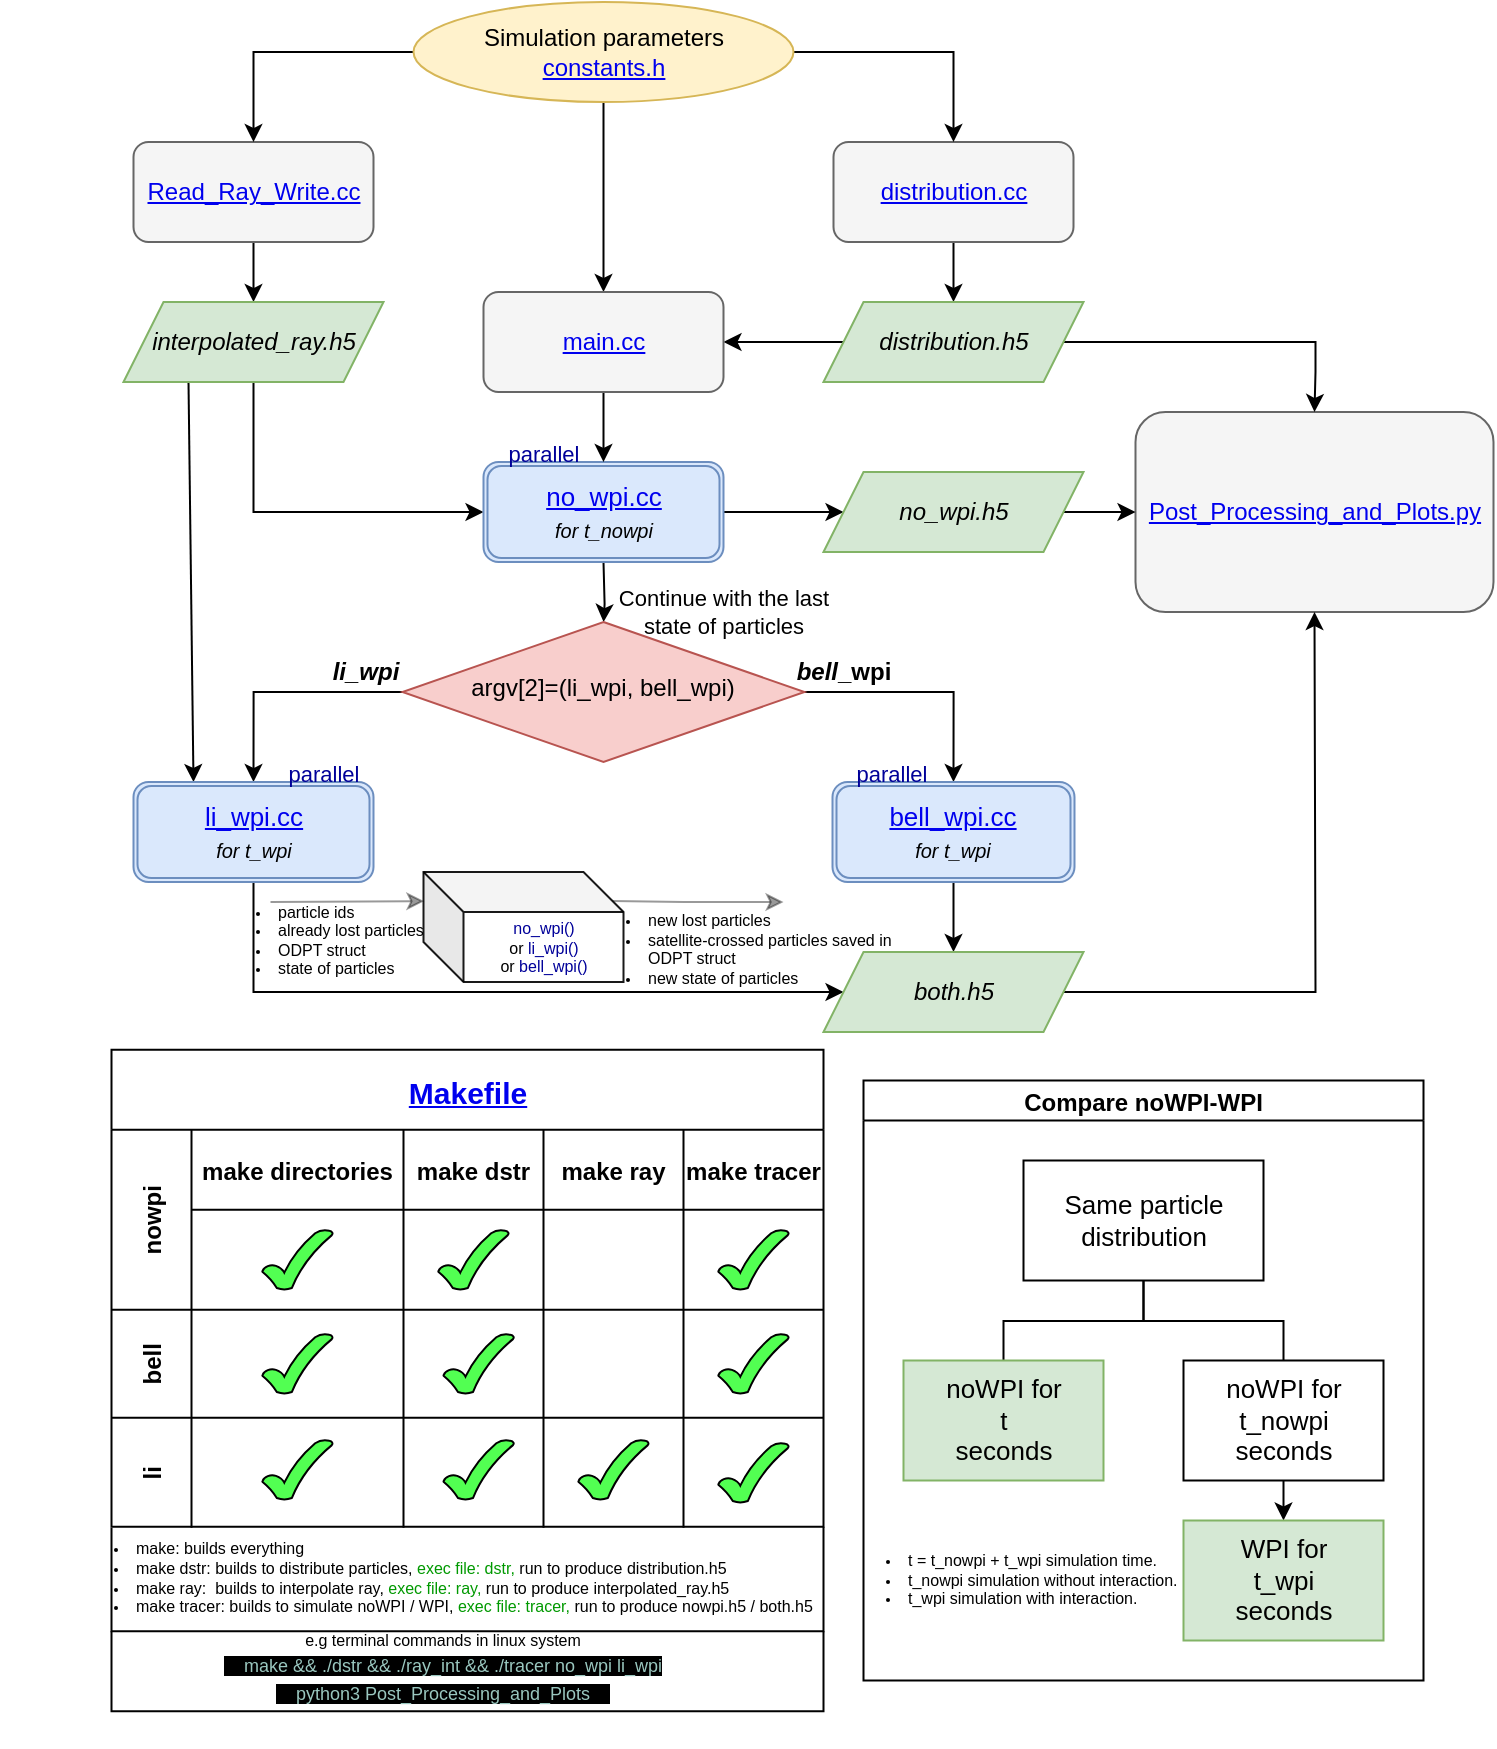 <mxfile version="16.5.6" type="github">
  <diagram id="C5RBs43oDa-KdzZeNtuy" name="Page-1">
    <mxGraphModel dx="1021" dy="501" grid="0" gridSize="9" guides="1" tooltips="1" connect="1" arrows="1" fold="1" page="1" pageScale="1" pageWidth="827" pageHeight="1169" background="none" math="0" shadow="0">
      <root>
        <mxCell id="WIyWlLk6GJQsqaUBKTNV-0" />
        <mxCell id="WIyWlLk6GJQsqaUBKTNV-1" parent="WIyWlLk6GJQsqaUBKTNV-0" />
        <mxCell id="j9RpM40QB2oZLk69nVbn-28" value="&lt;br style=&quot;font-size: 8px;&quot;&gt;&lt;ul style=&quot;font-size: 8px;&quot;&gt;&lt;li style=&quot;font-size: 8px;&quot;&gt;new lost particles&lt;br style=&quot;font-size: 8px;&quot;&gt;&lt;/li&gt;&lt;li style=&quot;font-size: 8px;&quot;&gt;satellite-crossed particles saved in ODPT struct&lt;br style=&quot;font-size: 8px;&quot;&gt;&lt;/li&gt;&lt;li style=&quot;font-size: 8px;&quot;&gt;new state of particles&lt;br style=&quot;font-size: 8px;&quot;&gt;&lt;/li&gt;&lt;/ul&gt;" style="text;strokeColor=none;fillColor=none;html=1;whiteSpace=wrap;verticalAlign=middle;overflow=hidden;fontSize=8;fontColor=#000000;opacity=90;" parent="WIyWlLk6GJQsqaUBKTNV-1" vertex="1">
          <mxGeometry x="316.75" y="437.25" width="170" height="95" as="geometry" />
        </mxCell>
        <mxCell id="j9RpM40QB2oZLk69nVbn-27" value="&lt;ul style=&quot;font-size: 8px&quot;&gt;&lt;li style=&quot;font-size: 8px&quot;&gt;particle ids&lt;br style=&quot;font-size: 8px&quot;&gt;&lt;/li&gt;&lt;li style=&quot;font-size: 8px&quot;&gt;already lost particles&lt;br style=&quot;font-size: 8px&quot;&gt;&lt;/li&gt;&lt;li style=&quot;font-size: 8px&quot;&gt;ODPT struct&lt;br style=&quot;font-size: 8px&quot;&gt;&lt;/li&gt;&lt;li style=&quot;font-size: 8px&quot;&gt;state of particles&lt;br style=&quot;font-size: 8px&quot;&gt;&lt;/li&gt;&lt;/ul&gt;" style="text;strokeColor=none;fillColor=none;html=1;whiteSpace=wrap;verticalAlign=middle;overflow=hidden;fontSize=8;fontColor=#000000;opacity=90;" parent="WIyWlLk6GJQsqaUBKTNV-1" vertex="1">
          <mxGeometry x="131.75" y="456" width="115" height="57.5" as="geometry" />
        </mxCell>
        <mxCell id="_-sZunUBoSVdFQu77xVK-30" style="edgeStyle=none;rounded=0;orthogonalLoop=1;jettySize=auto;html=1;exitX=0;exitY=0.5;exitDx=0;exitDy=0;entryX=0.5;entryY=0;entryDx=0;entryDy=0;fontSize=12;" edge="1" parent="WIyWlLk6GJQsqaUBKTNV-1" source="WIyWlLk6GJQsqaUBKTNV-3" target="YKpsX4Ho8cr_-5MnQuur-53">
          <mxGeometry relative="1" as="geometry">
            <Array as="points">
              <mxPoint x="161.75" y="131" />
            </Array>
          </mxGeometry>
        </mxCell>
        <mxCell id="WIyWlLk6GJQsqaUBKTNV-3" value="&lt;div&gt;&lt;a href=&quot;https://github.com/Vasichar11/Particle-Tracing-Earth/blob/main/Telescope/src/interpolation/Read_Ray_Write.cc&quot;&gt;Read_Ray_Write.cc&lt;/a&gt;&lt;/div&gt;" style="rounded=1;whiteSpace=wrap;html=1;fontSize=12;glass=0;strokeWidth=1;shadow=0;fillColor=#f5f5f5;strokeColor=#666666;fontColor=#333333;" parent="WIyWlLk6GJQsqaUBKTNV-1" vertex="1">
          <mxGeometry x="101.75" y="86" width="120" height="50" as="geometry" />
        </mxCell>
        <mxCell id="_-sZunUBoSVdFQu77xVK-48" style="edgeStyle=none;rounded=0;orthogonalLoop=1;jettySize=auto;html=1;exitX=0.5;exitY=1;exitDx=0;exitDy=0;entryX=0.5;entryY=0;entryDx=0;entryDy=0;fontSize=12;" edge="1" parent="WIyWlLk6GJQsqaUBKTNV-1" source="WIyWlLk6GJQsqaUBKTNV-7" target="YKpsX4Ho8cr_-5MnQuur-55">
          <mxGeometry relative="1" as="geometry" />
        </mxCell>
        <mxCell id="WIyWlLk6GJQsqaUBKTNV-7" value="&lt;div&gt;&lt;a href=&quot;https://github.com/Vasichar11/Particle-Tracing-Earth/blob/main/Telescope/src/distribution/distribution.cc&quot;&gt;distribution.cc&lt;/a&gt;&lt;br&gt;&lt;/div&gt;" style="rounded=1;whiteSpace=wrap;html=1;fontSize=12;glass=0;strokeWidth=1;shadow=0;fillColor=#f5f5f5;fontColor=#333333;strokeColor=#666666;" parent="WIyWlLk6GJQsqaUBKTNV-1" vertex="1">
          <mxGeometry x="451.75" y="86" width="120" height="50" as="geometry" />
        </mxCell>
        <mxCell id="YKpsX4Ho8cr_-5MnQuur-46" style="edgeStyle=orthogonalEdgeStyle;rounded=0;orthogonalLoop=1;jettySize=auto;html=1;exitX=0.5;exitY=1;exitDx=0;exitDy=0;fontSize=12;" parent="WIyWlLk6GJQsqaUBKTNV-1" target="YKpsX4Ho8cr_-5MnQuur-4" edge="1">
          <mxGeometry relative="1" as="geometry">
            <mxPoint x="336.75" y="296" as="sourcePoint" />
          </mxGeometry>
        </mxCell>
        <mxCell id="j9RpM40QB2oZLk69nVbn-7" style="edgeStyle=orthogonalEdgeStyle;rounded=0;orthogonalLoop=1;jettySize=auto;html=1;exitX=1;exitY=0.5;exitDx=0;exitDy=0;entryX=0.5;entryY=0;entryDx=0;entryDy=0;fontSize=13;" parent="WIyWlLk6GJQsqaUBKTNV-1" source="YKpsX4Ho8cr_-5MnQuur-4" target="j9RpM40QB2oZLk69nVbn-3" edge="1">
          <mxGeometry relative="1" as="geometry" />
        </mxCell>
        <mxCell id="j9RpM40QB2oZLk69nVbn-10" style="edgeStyle=orthogonalEdgeStyle;rounded=0;orthogonalLoop=1;jettySize=auto;html=1;exitX=0;exitY=0.5;exitDx=0;exitDy=0;entryX=0.5;entryY=0;entryDx=0;entryDy=0;fontSize=13;" parent="WIyWlLk6GJQsqaUBKTNV-1" source="YKpsX4Ho8cr_-5MnQuur-4" target="j9RpM40QB2oZLk69nVbn-8" edge="1">
          <mxGeometry relative="1" as="geometry" />
        </mxCell>
        <mxCell id="YKpsX4Ho8cr_-5MnQuur-4" value="&lt;div&gt;argv[2]=(li_wpi, bell_wpi)&lt;br&gt;&lt;/div&gt;" style="rhombus;whiteSpace=wrap;html=1;shadow=0;fontFamily=Helvetica;fontSize=12;align=center;strokeWidth=1;spacing=6;spacingTop=-4;fillColor=#f8cecc;strokeColor=#b85450;" parent="WIyWlLk6GJQsqaUBKTNV-1" vertex="1">
          <mxGeometry x="236.25" y="326" width="201" height="70" as="geometry" />
        </mxCell>
        <mxCell id="YKpsX4Ho8cr_-5MnQuur-29" value="&lt;a href=&quot;https://github.com/Vasichar11/Particle-Tracing-Earth/blob/main/Telescope/Post_processing_and_Plots.py&quot;&gt;Post_Processing_and_Plots.py&lt;/a&gt;" style="rounded=1;whiteSpace=wrap;html=1;fontSize=12;glass=0;strokeWidth=1;shadow=0;fillColor=#f5f5f5;fontColor=#333333;strokeColor=#666666;" parent="WIyWlLk6GJQsqaUBKTNV-1" vertex="1">
          <mxGeometry x="602.75" y="221" width="179" height="100" as="geometry" />
        </mxCell>
        <mxCell id="YKpsX4Ho8cr_-5MnQuur-38" value="&lt;b&gt;&lt;i&gt;bell&lt;/i&gt;_wpi&lt;/b&gt;" style="text;html=1;strokeColor=none;fillColor=none;align=center;verticalAlign=middle;whiteSpace=wrap;rounded=0;fontSize=12;" parent="WIyWlLk6GJQsqaUBKTNV-1" vertex="1">
          <mxGeometry x="426.75" y="336" width="60" height="30" as="geometry" />
        </mxCell>
        <mxCell id="YKpsX4Ho8cr_-5MnQuur-39" value="&lt;i&gt;&lt;b&gt;li_wpi&lt;/b&gt;&lt;/i&gt;" style="text;html=1;strokeColor=none;fillColor=none;align=center;verticalAlign=middle;whiteSpace=wrap;rounded=0;fontSize=12;" parent="WIyWlLk6GJQsqaUBKTNV-1" vertex="1">
          <mxGeometry x="188.25" y="336" width="60" height="30" as="geometry" />
        </mxCell>
        <mxCell id="_-sZunUBoSVdFQu77xVK-53" style="edgeStyle=none;rounded=0;orthogonalLoop=1;jettySize=auto;html=1;exitX=1;exitY=0.5;exitDx=0;exitDy=0;entryX=0.5;entryY=0;entryDx=0;entryDy=0;fontSize=8;" edge="1" parent="WIyWlLk6GJQsqaUBKTNV-1" source="YKpsX4Ho8cr_-5MnQuur-50" target="WIyWlLk6GJQsqaUBKTNV-7">
          <mxGeometry relative="1" as="geometry">
            <Array as="points">
              <mxPoint x="511.75" y="41" />
            </Array>
          </mxGeometry>
        </mxCell>
        <mxCell id="_-sZunUBoSVdFQu77xVK-54" style="edgeStyle=none;rounded=0;orthogonalLoop=1;jettySize=auto;html=1;exitX=0;exitY=0.5;exitDx=0;exitDy=0;entryX=0.5;entryY=0;entryDx=0;entryDy=0;fontSize=8;" edge="1" parent="WIyWlLk6GJQsqaUBKTNV-1" source="YKpsX4Ho8cr_-5MnQuur-50" target="WIyWlLk6GJQsqaUBKTNV-3">
          <mxGeometry relative="1" as="geometry">
            <Array as="points">
              <mxPoint x="161.75" y="41" />
            </Array>
          </mxGeometry>
        </mxCell>
        <mxCell id="_-sZunUBoSVdFQu77xVK-58" style="edgeStyle=none;rounded=0;orthogonalLoop=1;jettySize=auto;html=1;exitX=0.5;exitY=1;exitDx=0;exitDy=0;entryX=0.5;entryY=0;entryDx=0;entryDy=0;fontSize=8;" edge="1" parent="WIyWlLk6GJQsqaUBKTNV-1" source="YKpsX4Ho8cr_-5MnQuur-50" target="_-sZunUBoSVdFQu77xVK-55">
          <mxGeometry relative="1" as="geometry" />
        </mxCell>
        <mxCell id="YKpsX4Ho8cr_-5MnQuur-50" value="&lt;div&gt;Simulation parameters&lt;br&gt;&lt;/div&gt;&lt;div&gt;&lt;a href=&quot;https://github.com/Vasichar11/Particle-Tracing-Earth/blob/main/Telescope/src/headers/constants.h&quot;&gt;constants.h&lt;/a&gt;&lt;/div&gt;" style="ellipse;whiteSpace=wrap;html=1;fontSize=12;fillColor=#fff2cc;strokeColor=#d6b656;" parent="WIyWlLk6GJQsqaUBKTNV-1" vertex="1">
          <mxGeometry x="241.75" y="16" width="190" height="50" as="geometry" />
        </mxCell>
        <mxCell id="_-sZunUBoSVdFQu77xVK-36" style="edgeStyle=none;rounded=0;orthogonalLoop=1;jettySize=auto;html=1;exitX=0.5;exitY=1;exitDx=0;exitDy=0;entryX=0;entryY=0.5;entryDx=0;entryDy=0;fontSize=12;" edge="1" parent="WIyWlLk6GJQsqaUBKTNV-1" source="YKpsX4Ho8cr_-5MnQuur-53" target="j9RpM40QB2oZLk69nVbn-15">
          <mxGeometry relative="1" as="geometry">
            <Array as="points">
              <mxPoint x="161.75" y="271" />
            </Array>
          </mxGeometry>
        </mxCell>
        <mxCell id="_-sZunUBoSVdFQu77xVK-43" style="edgeStyle=none;rounded=0;orthogonalLoop=1;jettySize=auto;html=1;exitX=0.25;exitY=1;exitDx=0;exitDy=0;entryX=0.25;entryY=0;entryDx=0;entryDy=0;fontSize=12;" edge="1" parent="WIyWlLk6GJQsqaUBKTNV-1" source="YKpsX4Ho8cr_-5MnQuur-53" target="j9RpM40QB2oZLk69nVbn-8">
          <mxGeometry relative="1" as="geometry" />
        </mxCell>
        <mxCell id="YKpsX4Ho8cr_-5MnQuur-53" value="&lt;div&gt;&lt;font style=&quot;font-size: 12px&quot;&gt;&lt;i&gt;interpolated_ray.h5 &lt;br&gt;&lt;/i&gt;&lt;/font&gt;&lt;/div&gt;" style="shape=parallelogram;perimeter=parallelogramPerimeter;whiteSpace=wrap;html=1;fixedSize=1;fontSize=12;fillColor=#d5e8d4;strokeColor=#82b366;" parent="WIyWlLk6GJQsqaUBKTNV-1" vertex="1">
          <mxGeometry x="96.75" y="166" width="130" height="40" as="geometry" />
        </mxCell>
        <mxCell id="_-sZunUBoSVdFQu77xVK-46" style="edgeStyle=none;rounded=0;orthogonalLoop=1;jettySize=auto;html=1;exitX=1;exitY=0.5;exitDx=0;exitDy=0;entryX=0.5;entryY=0;entryDx=0;entryDy=0;fontSize=12;" edge="1" parent="WIyWlLk6GJQsqaUBKTNV-1" source="YKpsX4Ho8cr_-5MnQuur-55" target="YKpsX4Ho8cr_-5MnQuur-29">
          <mxGeometry relative="1" as="geometry">
            <Array as="points">
              <mxPoint x="692.75" y="186" />
              <mxPoint x="692.75" y="201" />
            </Array>
          </mxGeometry>
        </mxCell>
        <mxCell id="_-sZunUBoSVdFQu77xVK-66" style="edgeStyle=none;rounded=0;orthogonalLoop=1;jettySize=auto;html=1;exitX=0;exitY=0.5;exitDx=0;exitDy=0;entryX=1;entryY=0.5;entryDx=0;entryDy=0;fontSize=8;" edge="1" parent="WIyWlLk6GJQsqaUBKTNV-1" source="YKpsX4Ho8cr_-5MnQuur-55" target="_-sZunUBoSVdFQu77xVK-55">
          <mxGeometry relative="1" as="geometry" />
        </mxCell>
        <mxCell id="YKpsX4Ho8cr_-5MnQuur-55" value="&lt;div&gt;&lt;font style=&quot;font-size: 12px&quot;&gt;&lt;i&gt;&lt;font style=&quot;font-size: 12px&quot;&gt;distribution.h5&lt;br&gt;&lt;/font&gt;&lt;/i&gt;&lt;/font&gt;&lt;/div&gt;" style="shape=parallelogram;perimeter=parallelogramPerimeter;whiteSpace=wrap;html=1;fixedSize=1;fontSize=12;fillColor=#d5e8d4;strokeColor=#82b366;" parent="WIyWlLk6GJQsqaUBKTNV-1" vertex="1">
          <mxGeometry x="446.75" y="166" width="130" height="40" as="geometry" />
        </mxCell>
        <mxCell id="YKpsX4Ho8cr_-5MnQuur-64" value="Continue with the last state of particles" style="text;html=1;strokeColor=none;fillColor=none;align=center;verticalAlign=middle;whiteSpace=wrap;rounded=0;fontSize=11;" parent="WIyWlLk6GJQsqaUBKTNV-1" vertex="1">
          <mxGeometry x="336.75" y="306" width="120" height="30" as="geometry" />
        </mxCell>
        <mxCell id="-YGpuqABr9hIoaa6Peu--0" value="" style="shape=table;childLayout=tableLayout;startSize=40;collapsible=0;recursiveResize=0;expand=0;fontStyle=1;" parent="WIyWlLk6GJQsqaUBKTNV-1" vertex="1">
          <mxGeometry x="90.75" y="539.88" width="356" height="238.5" as="geometry" />
        </mxCell>
        <mxCell id="-YGpuqABr9hIoaa6Peu--1" value="nowpi" style="shape=tableRow;horizontal=0;startSize=40;swimlaneHead=0;swimlaneBody=0;top=0;left=0;bottom=0;right=0;dropTarget=0;fillColor=none;collapsible=0;recursiveResize=0;expand=0;fontStyle=1;" parent="-YGpuqABr9hIoaa6Peu--0" vertex="1">
          <mxGeometry y="40" width="356" height="90" as="geometry" />
        </mxCell>
        <mxCell id="_-sZunUBoSVdFQu77xVK-67" value="make directories" style="swimlane;swimlaneHead=0;swimlaneBody=0;fontStyle=0;connectable=0;fillColor=none;startSize=40;collapsible=0;recursiveResize=0;expand=0;fontStyle=1;" vertex="1" parent="-YGpuqABr9hIoaa6Peu--1">
          <mxGeometry x="40" width="106" height="90" as="geometry">
            <mxRectangle width="106" height="90" as="alternateBounds" />
          </mxGeometry>
        </mxCell>
        <mxCell id="-YGpuqABr9hIoaa6Peu--19" value="" style="verticalLabelPosition=bottom;verticalAlign=top;html=1;shape=mxgraph.basic.tick;fillColor=#52FF52;" parent="_-sZunUBoSVdFQu77xVK-67" vertex="1">
          <mxGeometry x="35.41" y="50" width="35.19" height="30" as="geometry" />
        </mxCell>
        <mxCell id="-YGpuqABr9hIoaa6Peu--2" value="make dstr" style="swimlane;swimlaneHead=0;swimlaneBody=0;fontStyle=0;connectable=0;fillColor=none;startSize=40;collapsible=0;recursiveResize=0;expand=0;fontStyle=1;" parent="-YGpuqABr9hIoaa6Peu--1" vertex="1">
          <mxGeometry x="146" width="70" height="90" as="geometry">
            <mxRectangle width="70" height="90" as="alternateBounds" />
          </mxGeometry>
        </mxCell>
        <mxCell id="_-sZunUBoSVdFQu77xVK-70" value="" style="verticalLabelPosition=bottom;verticalAlign=top;html=1;shape=mxgraph.basic.tick;fillColor=#52FF52;" vertex="1" parent="-YGpuqABr9hIoaa6Peu--2">
          <mxGeometry x="17.4" y="50" width="35.19" height="30" as="geometry" />
        </mxCell>
        <mxCell id="-YGpuqABr9hIoaa6Peu--3" value="make ray" style="swimlane;swimlaneHead=0;swimlaneBody=0;fontStyle=0;connectable=0;fillColor=none;startSize=40;collapsible=0;recursiveResize=0;expand=0;fontStyle=1;" parent="-YGpuqABr9hIoaa6Peu--1" vertex="1">
          <mxGeometry x="216" width="70" height="90" as="geometry">
            <mxRectangle width="70" height="90" as="alternateBounds" />
          </mxGeometry>
        </mxCell>
        <mxCell id="-YGpuqABr9hIoaa6Peu--4" value="make tracer" style="swimlane;swimlaneHead=0;swimlaneBody=0;fontStyle=0;connectable=0;fillColor=none;startSize=40;collapsible=0;recursiveResize=0;expand=0;fontStyle=1;" parent="-YGpuqABr9hIoaa6Peu--1" vertex="1">
          <mxGeometry x="286" width="70" height="90" as="geometry">
            <mxRectangle width="70" height="90" as="alternateBounds" />
          </mxGeometry>
        </mxCell>
        <mxCell id="-YGpuqABr9hIoaa6Peu--24" value="" style="verticalLabelPosition=bottom;verticalAlign=top;html=1;shape=mxgraph.basic.tick;fillColor=#52FF52;" parent="-YGpuqABr9hIoaa6Peu--4" vertex="1">
          <mxGeometry x="17.41" y="50" width="35.19" height="30" as="geometry" />
        </mxCell>
        <mxCell id="-YGpuqABr9hIoaa6Peu--5" value="bell" style="shape=tableRow;horizontal=0;startSize=40;swimlaneHead=0;swimlaneBody=0;top=0;left=0;bottom=0;right=0;dropTarget=0;fillColor=none;collapsible=0;recursiveResize=0;expand=0;fontStyle=1;" parent="-YGpuqABr9hIoaa6Peu--0" vertex="1">
          <mxGeometry y="130" width="356" height="54" as="geometry" />
        </mxCell>
        <mxCell id="_-sZunUBoSVdFQu77xVK-68" style="swimlane;swimlaneHead=0;swimlaneBody=0;fontStyle=0;connectable=0;fillColor=none;startSize=0;collapsible=0;recursiveResize=0;expand=0;fontStyle=1;" vertex="1" parent="-YGpuqABr9hIoaa6Peu--5">
          <mxGeometry x="40" width="106" height="54" as="geometry">
            <mxRectangle width="106" height="54" as="alternateBounds" />
          </mxGeometry>
        </mxCell>
        <mxCell id="_-sZunUBoSVdFQu77xVK-71" value="" style="verticalLabelPosition=bottom;verticalAlign=top;html=1;shape=mxgraph.basic.tick;fillColor=#52FF52;" vertex="1" parent="_-sZunUBoSVdFQu77xVK-68">
          <mxGeometry x="35.41" y="12" width="35.19" height="30" as="geometry" />
        </mxCell>
        <mxCell id="-YGpuqABr9hIoaa6Peu--6" value="" style="swimlane;swimlaneHead=0;swimlaneBody=0;fontStyle=0;connectable=0;fillColor=none;startSize=0;collapsible=0;recursiveResize=0;expand=0;fontStyle=1;" parent="-YGpuqABr9hIoaa6Peu--5" vertex="1">
          <mxGeometry x="146" width="70" height="54" as="geometry">
            <mxRectangle width="70" height="54" as="alternateBounds" />
          </mxGeometry>
        </mxCell>
        <mxCell id="-YGpuqABr9hIoaa6Peu--21" value="" style="verticalLabelPosition=bottom;verticalAlign=top;html=1;shape=mxgraph.basic.tick;fillColor=#52FF52;" parent="-YGpuqABr9hIoaa6Peu--6" vertex="1">
          <mxGeometry x="20.0" y="12" width="35.19" height="30" as="geometry" />
        </mxCell>
        <mxCell id="-YGpuqABr9hIoaa6Peu--7" value="" style="swimlane;swimlaneHead=0;swimlaneBody=0;fontStyle=0;connectable=0;fillColor=none;startSize=0;collapsible=0;recursiveResize=0;expand=0;fontStyle=1;" parent="-YGpuqABr9hIoaa6Peu--5" vertex="1">
          <mxGeometry x="216" width="70" height="54" as="geometry">
            <mxRectangle width="70" height="54" as="alternateBounds" />
          </mxGeometry>
        </mxCell>
        <mxCell id="-YGpuqABr9hIoaa6Peu--8" value="" style="swimlane;swimlaneHead=0;swimlaneBody=0;fontStyle=0;connectable=0;fillColor=none;startSize=0;collapsible=0;recursiveResize=0;expand=0;fontStyle=1;" parent="-YGpuqABr9hIoaa6Peu--5" vertex="1">
          <mxGeometry x="286" width="70" height="54" as="geometry">
            <mxRectangle width="70" height="54" as="alternateBounds" />
          </mxGeometry>
        </mxCell>
        <mxCell id="-YGpuqABr9hIoaa6Peu--23" value="" style="verticalLabelPosition=bottom;verticalAlign=top;html=1;shape=mxgraph.basic.tick;fillColor=#52FF52;" parent="-YGpuqABr9hIoaa6Peu--8" vertex="1">
          <mxGeometry x="17.41" y="12" width="35.19" height="30" as="geometry" />
        </mxCell>
        <mxCell id="-YGpuqABr9hIoaa6Peu--9" value="li" style="shape=tableRow;horizontal=0;startSize=40;swimlaneHead=0;swimlaneBody=0;top=0;left=0;bottom=0;right=0;dropTarget=0;fillColor=none;collapsible=0;recursiveResize=0;expand=0;fontStyle=1;" parent="-YGpuqABr9hIoaa6Peu--0" vertex="1">
          <mxGeometry y="184" width="356" height="55" as="geometry" />
        </mxCell>
        <mxCell id="_-sZunUBoSVdFQu77xVK-69" style="swimlane;swimlaneHead=0;swimlaneBody=0;fontStyle=0;connectable=0;fillColor=none;startSize=0;collapsible=0;recursiveResize=0;expand=0;fontStyle=1;" vertex="1" parent="-YGpuqABr9hIoaa6Peu--9">
          <mxGeometry x="40" width="106" height="55" as="geometry">
            <mxRectangle width="106" height="55" as="alternateBounds" />
          </mxGeometry>
        </mxCell>
        <mxCell id="_-sZunUBoSVdFQu77xVK-72" value="" style="verticalLabelPosition=bottom;verticalAlign=top;html=1;shape=mxgraph.basic.tick;fillColor=#52FF52;" vertex="1" parent="_-sZunUBoSVdFQu77xVK-69">
          <mxGeometry x="35.41" y="11" width="35.19" height="30" as="geometry" />
        </mxCell>
        <mxCell id="-YGpuqABr9hIoaa6Peu--10" value="" style="swimlane;swimlaneHead=0;swimlaneBody=0;fontStyle=0;connectable=0;fillColor=none;startSize=0;collapsible=0;recursiveResize=0;expand=0;fontStyle=1;" parent="-YGpuqABr9hIoaa6Peu--9" vertex="1">
          <mxGeometry x="146" width="70" height="55" as="geometry">
            <mxRectangle width="70" height="55" as="alternateBounds" />
          </mxGeometry>
        </mxCell>
        <mxCell id="-YGpuqABr9hIoaa6Peu--20" value="" style="verticalLabelPosition=bottom;verticalAlign=top;html=1;shape=mxgraph.basic.tick;fillColor=#52FF52;" parent="-YGpuqABr9hIoaa6Peu--10" vertex="1">
          <mxGeometry x="20.0" y="11" width="35.19" height="30" as="geometry" />
        </mxCell>
        <mxCell id="-YGpuqABr9hIoaa6Peu--11" value="" style="swimlane;swimlaneHead=0;swimlaneBody=0;fontStyle=0;connectable=0;fillColor=none;startSize=0;collapsible=0;recursiveResize=0;expand=0;fontStyle=1;" parent="-YGpuqABr9hIoaa6Peu--9" vertex="1">
          <mxGeometry x="216" width="70" height="55" as="geometry">
            <mxRectangle width="70" height="55" as="alternateBounds" />
          </mxGeometry>
        </mxCell>
        <mxCell id="-YGpuqABr9hIoaa6Peu--25" value="" style="verticalLabelPosition=bottom;verticalAlign=top;html=1;shape=mxgraph.basic.tick;fillColor=#52FF52;" parent="-YGpuqABr9hIoaa6Peu--11" vertex="1">
          <mxGeometry x="17.41" y="11" width="35.19" height="30" as="geometry" />
        </mxCell>
        <mxCell id="-YGpuqABr9hIoaa6Peu--12" value="" style="swimlane;swimlaneHead=0;swimlaneBody=0;fontStyle=0;connectable=0;fillColor=none;startSize=0;collapsible=0;recursiveResize=0;expand=0;fontStyle=1;" parent="-YGpuqABr9hIoaa6Peu--9" vertex="1">
          <mxGeometry x="286" width="70" height="55" as="geometry">
            <mxRectangle width="70" height="55" as="alternateBounds" />
          </mxGeometry>
        </mxCell>
        <mxCell id="-YGpuqABr9hIoaa6Peu--22" value="" style="verticalLabelPosition=bottom;verticalAlign=top;html=1;shape=mxgraph.basic.tick;fillColor=#52FF52;" parent="-YGpuqABr9hIoaa6Peu--12" vertex="1">
          <mxGeometry x="17.41" y="12.5" width="35.19" height="30" as="geometry" />
        </mxCell>
        <mxCell id="_-sZunUBoSVdFQu77xVK-101" value="" style="endArrow=none;html=1;rounded=0;fontSize=9;fontColor=#009900;entryX=1;entryY=1;entryDx=0;entryDy=0;exitX=0;exitY=1;exitDx=0;exitDy=0;" edge="1" parent="-YGpuqABr9hIoaa6Peu--0" source="-YGpuqABr9hIoaa6Peu--9" target="-YGpuqABr9hIoaa6Peu--0">
          <mxGeometry width="50" height="50" relative="1" as="geometry">
            <mxPoint x="206" y="170.75" as="sourcePoint" />
            <mxPoint x="256" y="120.75" as="targetPoint" />
            <Array as="points">
              <mxPoint y="290.75" />
              <mxPoint x="176" y="290.75" />
              <mxPoint x="356" y="290.75" />
            </Array>
          </mxGeometry>
        </mxCell>
        <mxCell id="-YGpuqABr9hIoaa6Peu--101" value="Compare noWPI-WPI" style="swimlane;startSize=20;horizontal=1;containerType=tree;newEdgeStyle={&quot;edgeStyle&quot;:&quot;elbowEdgeStyle&quot;,&quot;startArrow&quot;:&quot;none&quot;,&quot;endArrow&quot;:&quot;none&quot;};fillColor=#FFFFFF;" parent="WIyWlLk6GJQsqaUBKTNV-1" vertex="1">
          <mxGeometry x="466.75" y="555.25" width="280" height="300" as="geometry" />
        </mxCell>
        <mxCell id="-YGpuqABr9hIoaa6Peu--102" value="" style="edgeStyle=elbowEdgeStyle;elbow=vertical;startArrow=none;endArrow=none;rounded=0;" parent="-YGpuqABr9hIoaa6Peu--101" source="-YGpuqABr9hIoaa6Peu--104" target="-YGpuqABr9hIoaa6Peu--105" edge="1">
          <mxGeometry relative="1" as="geometry" />
        </mxCell>
        <mxCell id="-YGpuqABr9hIoaa6Peu--103" value="" style="edgeStyle=elbowEdgeStyle;elbow=vertical;startArrow=none;endArrow=none;rounded=0;" parent="-YGpuqABr9hIoaa6Peu--101" source="-YGpuqABr9hIoaa6Peu--104" target="-YGpuqABr9hIoaa6Peu--106" edge="1">
          <mxGeometry relative="1" as="geometry" />
        </mxCell>
        <UserObject label="&lt;font style=&quot;font-size: 13px&quot;&gt;Same particle distribution&lt;/font&gt;" treeRoot="1" id="-YGpuqABr9hIoaa6Peu--104">
          <mxCell style="whiteSpace=wrap;html=1;align=center;treeFolding=1;treeMoving=1;newEdgeStyle={&quot;edgeStyle&quot;:&quot;elbowEdgeStyle&quot;,&quot;startArrow&quot;:&quot;none&quot;,&quot;endArrow&quot;:&quot;none&quot;};fillColor=#FFFFFF;" parent="-YGpuqABr9hIoaa6Peu--101" vertex="1">
            <mxGeometry x="80" y="40" width="120" height="60" as="geometry" />
          </mxCell>
        </UserObject>
        <mxCell id="-YGpuqABr9hIoaa6Peu--105" value="&lt;div style=&quot;font-size: 13px&quot;&gt;&lt;font style=&quot;font-size: 13px&quot;&gt;noWPI for &lt;br&gt;&lt;/font&gt;&lt;/div&gt;&lt;div style=&quot;font-size: 13px&quot;&gt;&lt;font style=&quot;font-size: 13px&quot;&gt;t&lt;br&gt;&lt;/font&gt;&lt;/div&gt;&lt;div style=&quot;font-size: 13px&quot;&gt;&lt;font style=&quot;font-size: 13px&quot;&gt;seconds&lt;br&gt;&lt;/font&gt;&lt;/div&gt;" style="whiteSpace=wrap;html=1;align=center;verticalAlign=middle;treeFolding=1;treeMoving=1;newEdgeStyle={&quot;edgeStyle&quot;:&quot;elbowEdgeStyle&quot;,&quot;startArrow&quot;:&quot;none&quot;,&quot;endArrow&quot;:&quot;none&quot;};fillColor=#d5e8d4;strokeColor=#82b366;" parent="-YGpuqABr9hIoaa6Peu--101" vertex="1">
          <mxGeometry x="20" y="140" width="100" height="60" as="geometry" />
        </mxCell>
        <mxCell id="-YGpuqABr9hIoaa6Peu--108" style="edgeStyle=orthogonalEdgeStyle;rounded=0;orthogonalLoop=1;jettySize=auto;html=1;exitX=0.5;exitY=1;exitDx=0;exitDy=0;entryX=0.5;entryY=0;entryDx=0;entryDy=0;fontSize=13;" parent="-YGpuqABr9hIoaa6Peu--101" source="-YGpuqABr9hIoaa6Peu--106" target="-YGpuqABr9hIoaa6Peu--107" edge="1">
          <mxGeometry relative="1" as="geometry" />
        </mxCell>
        <mxCell id="-YGpuqABr9hIoaa6Peu--106" value="&lt;div style=&quot;font-size: 13px&quot;&gt;&lt;font style=&quot;font-size: 13px&quot;&gt;noWPI for &lt;br&gt;&lt;/font&gt;&lt;/div&gt;&lt;div style=&quot;font-size: 13px&quot;&gt;&lt;font style=&quot;font-size: 13px&quot;&gt;t_nowpi &lt;br&gt;&lt;/font&gt;&lt;/div&gt;&lt;div style=&quot;font-size: 13px&quot;&gt;&lt;font style=&quot;font-size: 13px&quot;&gt;seconds&lt;/font&gt;&lt;/div&gt;" style="whiteSpace=wrap;html=1;align=center;verticalAlign=middle;treeFolding=1;treeMoving=1;newEdgeStyle={&quot;edgeStyle&quot;:&quot;elbowEdgeStyle&quot;,&quot;startArrow&quot;:&quot;none&quot;,&quot;endArrow&quot;:&quot;none&quot;};fillColor=#FFFFFF;" parent="-YGpuqABr9hIoaa6Peu--101" vertex="1">
          <mxGeometry x="160" y="140" width="100" height="60" as="geometry" />
        </mxCell>
        <mxCell id="-YGpuqABr9hIoaa6Peu--107" value="&lt;div style=&quot;font-size: 13px&quot;&gt;&lt;font style=&quot;font-size: 13px&quot;&gt;WPI for&lt;/font&gt;&lt;/div&gt;&lt;div style=&quot;font-size: 13px&quot;&gt;&lt;font style=&quot;font-size: 13px&quot;&gt;t_wpi &lt;br&gt;&lt;/font&gt;&lt;/div&gt;&lt;div style=&quot;font-size: 13px&quot;&gt;&lt;font style=&quot;font-size: 13px&quot;&gt;seconds&lt;br&gt;&lt;/font&gt;&lt;/div&gt;" style="whiteSpace=wrap;html=1;align=center;verticalAlign=middle;treeFolding=1;treeMoving=1;newEdgeStyle={&quot;edgeStyle&quot;:&quot;elbowEdgeStyle&quot;,&quot;startArrow&quot;:&quot;none&quot;,&quot;endArrow&quot;:&quot;none&quot;};fillColor=#d5e8d4;strokeColor=#82b366;" parent="-YGpuqABr9hIoaa6Peu--101" vertex="1">
          <mxGeometry x="160" y="220" width="100" height="60" as="geometry" />
        </mxCell>
        <mxCell id="-YGpuqABr9hIoaa6Peu--109" value="&lt;ul style=&quot;font-size: 8px&quot;&gt;&lt;li&gt;&lt;font style=&quot;font-size: 8px&quot;&gt;t = t_nowpi + t_wpi simulation time.&lt;br&gt;&lt;/font&gt;&lt;/li&gt;&lt;li&gt;&lt;font style=&quot;font-size: 8px&quot;&gt;t_nowpi simulation without interaction.&lt;br&gt;&lt;/font&gt;&lt;/li&gt;&lt;li&gt;&lt;font style=&quot;font-size: 8px&quot;&gt;t_wpi simulation with interaction.&lt;br&gt;&lt;/font&gt;&lt;/li&gt;&lt;/ul&gt;" style="text;strokeColor=none;fillColor=none;html=1;whiteSpace=wrap;verticalAlign=middle;overflow=hidden;fontSize=13;" parent="-YGpuqABr9hIoaa6Peu--101" vertex="1">
          <mxGeometry x="-20" y="205" width="190" height="90" as="geometry" />
        </mxCell>
        <mxCell id="_-sZunUBoSVdFQu77xVK-41" style="edgeStyle=none;rounded=0;orthogonalLoop=1;jettySize=auto;html=1;exitX=0.5;exitY=1;exitDx=0;exitDy=0;fontSize=12;" edge="1" parent="WIyWlLk6GJQsqaUBKTNV-1" source="j9RpM40QB2oZLk69nVbn-3" target="_-sZunUBoSVdFQu77xVK-1">
          <mxGeometry relative="1" as="geometry" />
        </mxCell>
        <mxCell id="j9RpM40QB2oZLk69nVbn-3" value="&lt;div&gt;&lt;a href=&quot;https://github.com/Vasichar11/Particle-Tracing-Earth/blob/main/Telescope/src/tracer/bell_wpi.cc&quot;&gt;bell_wpi.cc&lt;/a&gt;&lt;/div&gt;&lt;div&gt;&lt;font style=&quot;font-size: 10px&quot;&gt;&lt;i&gt;for t_wpi&lt;/i&gt;&lt;/font&gt;&lt;/div&gt;" style="shape=ext;double=1;rounded=1;whiteSpace=wrap;html=1;fontSize=13;fillColor=#dae8fc;strokeColor=#6c8ebf;" parent="WIyWlLk6GJQsqaUBKTNV-1" vertex="1">
          <mxGeometry x="451.25" y="406" width="121" height="50" as="geometry" />
        </mxCell>
        <mxCell id="_-sZunUBoSVdFQu77xVK-40" style="edgeStyle=none;rounded=0;orthogonalLoop=1;jettySize=auto;html=1;exitX=0.5;exitY=1;exitDx=0;exitDy=0;entryX=0;entryY=0.5;entryDx=0;entryDy=0;fontSize=12;" edge="1" parent="WIyWlLk6GJQsqaUBKTNV-1" source="j9RpM40QB2oZLk69nVbn-8" target="_-sZunUBoSVdFQu77xVK-1">
          <mxGeometry relative="1" as="geometry">
            <Array as="points">
              <mxPoint x="161.75" y="511" />
            </Array>
          </mxGeometry>
        </mxCell>
        <mxCell id="j9RpM40QB2oZLk69nVbn-8" value="&lt;div&gt;&lt;a href=&quot;https://github.com/Vasichar11/Particle-Tracing-Earth/blob/main/Telescope/src/tracer/li_wpi.cc&quot;&gt;li_wpi.cc&lt;/a&gt;&lt;/div&gt;&lt;div&gt;&lt;font style=&quot;font-size: 10px&quot;&gt;&lt;i&gt;for t_wpi&lt;/i&gt;&lt;/font&gt;&lt;/div&gt;" style="shape=ext;double=1;rounded=1;whiteSpace=wrap;html=1;fontSize=13;fillColor=#dae8fc;strokeColor=#6c8ebf;" parent="WIyWlLk6GJQsqaUBKTNV-1" vertex="1">
          <mxGeometry x="101.75" y="406" width="120" height="50" as="geometry" />
        </mxCell>
        <mxCell id="j9RpM40QB2oZLk69nVbn-13" value="&lt;font style=&quot;font-size: 11px&quot; color=&quot;#000099&quot;&gt;parallel&lt;/font&gt;" style="text;html=1;strokeColor=none;fillColor=none;align=center;verticalAlign=middle;whiteSpace=wrap;rounded=0;fontSize=13;opacity=40;" parent="WIyWlLk6GJQsqaUBKTNV-1" vertex="1">
          <mxGeometry x="166.75" y="386" width="60" height="30" as="geometry" />
        </mxCell>
        <mxCell id="_-sZunUBoSVdFQu77xVK-2" style="edgeStyle=orthogonalEdgeStyle;rounded=0;orthogonalLoop=1;jettySize=auto;html=1;exitX=1;exitY=0.5;exitDx=0;exitDy=0;entryX=0;entryY=0.5;entryDx=0;entryDy=0;" edge="1" parent="WIyWlLk6GJQsqaUBKTNV-1" source="j9RpM40QB2oZLk69nVbn-15" target="_-sZunUBoSVdFQu77xVK-0">
          <mxGeometry relative="1" as="geometry" />
        </mxCell>
        <mxCell id="j9RpM40QB2oZLk69nVbn-15" value="&lt;div&gt;&lt;a href=&quot;https://github.com/Vasichar11/Particle-Tracing-Earth/blob/main/Telescope/src/tracer/no_wpi.cc&quot;&gt;no_wpi.cc&lt;/a&gt;&lt;/div&gt;&lt;div&gt;&lt;font style=&quot;font-size: 10px&quot;&gt;&lt;i&gt;for t_nowpi&lt;/i&gt;&lt;/font&gt;&lt;/div&gt;" style="shape=ext;double=1;rounded=1;whiteSpace=wrap;html=1;fontSize=13;fillColor=#dae8fc;strokeColor=#6c8ebf;" parent="WIyWlLk6GJQsqaUBKTNV-1" vertex="1">
          <mxGeometry x="276.75" y="246" width="120" height="50" as="geometry" />
        </mxCell>
        <mxCell id="j9RpM40QB2oZLk69nVbn-16" value="&lt;font style=&quot;font-size: 11px&quot; color=&quot;#000099&quot;&gt;parallel&lt;/font&gt;" style="text;html=1;strokeColor=none;fillColor=none;align=center;verticalAlign=middle;whiteSpace=wrap;rounded=0;fontSize=13;opacity=40;" parent="WIyWlLk6GJQsqaUBKTNV-1" vertex="1">
          <mxGeometry x="276.75" y="226" width="60" height="30" as="geometry" />
        </mxCell>
        <mxCell id="j9RpM40QB2oZLk69nVbn-23" value="&lt;div style=&quot;font-size: 8px;&quot;&gt;no_wpi()&lt;/div&gt;&lt;div style=&quot;font-size: 8px;&quot;&gt;&lt;font style=&quot;font-size: 8px;&quot; color=&quot;#000000&quot;&gt;or&lt;/font&gt; li_wpi()&lt;/div&gt;&lt;div style=&quot;font-size: 8px;&quot;&gt;&lt;font style=&quot;font-size: 8px;&quot; color=&quot;#000000&quot;&gt;or&lt;/font&gt; bell_wpi()&lt;/div&gt;" style="shape=cube;whiteSpace=wrap;html=1;boundedLbl=1;backgroundOutline=1;darkOpacity=0.05;darkOpacity2=0.1;fontSize=8;fontColor=#000099;opacity=90;" parent="WIyWlLk6GJQsqaUBKTNV-1" vertex="1">
          <mxGeometry x="246.75" y="451" width="100" height="55" as="geometry" />
        </mxCell>
        <mxCell id="j9RpM40QB2oZLk69nVbn-24" value="" style="endArrow=classic;html=1;rounded=0;fontSize=2;fontColor=#000000;opacity=40;entryX=0.004;entryY=0.265;entryDx=0;entryDy=0;entryPerimeter=0;" parent="WIyWlLk6GJQsqaUBKTNV-1" target="j9RpM40QB2oZLk69nVbn-23" edge="1">
          <mxGeometry width="50" height="50" relative="1" as="geometry">
            <mxPoint x="170.25" y="466" as="sourcePoint" />
            <mxPoint x="236.25" y="466" as="targetPoint" />
            <Array as="points" />
          </mxGeometry>
        </mxCell>
        <mxCell id="j9RpM40QB2oZLk69nVbn-25" value="" style="endArrow=classic;html=1;rounded=0;fontSize=8;fontColor=#000000;opacity=40;textOpacity=30;entryX=0.647;entryY=0.303;entryDx=0;entryDy=0;entryPerimeter=0;exitX=0.945;exitY=0.264;exitDx=0;exitDy=0;exitPerimeter=0;" parent="WIyWlLk6GJQsqaUBKTNV-1" edge="1" target="j9RpM40QB2oZLk69nVbn-28" source="j9RpM40QB2oZLk69nVbn-23">
          <mxGeometry width="50" height="50" relative="1" as="geometry">
            <mxPoint x="346.75" y="466" as="sourcePoint" />
            <mxPoint x="426.75" y="461" as="targetPoint" />
            <Array as="points">
              <mxPoint x="376.75" y="466" />
              <mxPoint x="396.75" y="466" />
            </Array>
          </mxGeometry>
        </mxCell>
        <mxCell id="_-sZunUBoSVdFQu77xVK-19" style="edgeStyle=orthogonalEdgeStyle;rounded=0;orthogonalLoop=1;jettySize=auto;html=1;exitX=1;exitY=0.5;exitDx=0;exitDy=0;entryX=0;entryY=0.5;entryDx=0;entryDy=0;fontSize=12;" edge="1" parent="WIyWlLk6GJQsqaUBKTNV-1" source="_-sZunUBoSVdFQu77xVK-0" target="YKpsX4Ho8cr_-5MnQuur-29">
          <mxGeometry relative="1" as="geometry" />
        </mxCell>
        <mxCell id="_-sZunUBoSVdFQu77xVK-0" value="&lt;i&gt;no_wpi.h5&lt;/i&gt;" style="shape=parallelogram;perimeter=parallelogramPerimeter;whiteSpace=wrap;html=1;fixedSize=1;fontSize=12;fillColor=#d5e8d4;strokeColor=#82b366;" vertex="1" parent="WIyWlLk6GJQsqaUBKTNV-1">
          <mxGeometry x="446.75" y="251" width="130" height="40" as="geometry" />
        </mxCell>
        <mxCell id="_-sZunUBoSVdFQu77xVK-47" style="edgeStyle=none;rounded=0;orthogonalLoop=1;jettySize=auto;html=1;exitX=1;exitY=0.5;exitDx=0;exitDy=0;entryX=0.5;entryY=1;entryDx=0;entryDy=0;fontSize=12;" edge="1" parent="WIyWlLk6GJQsqaUBKTNV-1" source="_-sZunUBoSVdFQu77xVK-1" target="YKpsX4Ho8cr_-5MnQuur-29">
          <mxGeometry relative="1" as="geometry">
            <Array as="points">
              <mxPoint x="692.75" y="511" />
            </Array>
          </mxGeometry>
        </mxCell>
        <mxCell id="_-sZunUBoSVdFQu77xVK-1" value="&lt;i&gt;both.h5&lt;/i&gt;" style="shape=parallelogram;perimeter=parallelogramPerimeter;whiteSpace=wrap;html=1;fixedSize=1;fontSize=12;fillColor=#d5e8d4;strokeColor=#82b366;" vertex="1" parent="WIyWlLk6GJQsqaUBKTNV-1">
          <mxGeometry x="446.75" y="491" width="130" height="40" as="geometry" />
        </mxCell>
        <mxCell id="_-sZunUBoSVdFQu77xVK-56" style="edgeStyle=none;rounded=0;orthogonalLoop=1;jettySize=auto;html=1;exitX=0.5;exitY=1;exitDx=0;exitDy=0;entryX=0.5;entryY=0;entryDx=0;entryDy=0;fontSize=8;" edge="1" parent="WIyWlLk6GJQsqaUBKTNV-1" source="_-sZunUBoSVdFQu77xVK-55" target="j9RpM40QB2oZLk69nVbn-15">
          <mxGeometry relative="1" as="geometry" />
        </mxCell>
        <mxCell id="_-sZunUBoSVdFQu77xVK-55" value="&lt;a href=&quot;https://github.com/Vasichar11/Particle-Tracing-Earth/blob/main/Telescope/src/tracer/main.cc&quot;&gt;main.cc&lt;/a&gt;" style="rounded=1;whiteSpace=wrap;html=1;fontSize=12;glass=0;strokeWidth=1;shadow=0;fillColor=#f5f5f5;strokeColor=#666666;fontColor=#333333;" vertex="1" parent="WIyWlLk6GJQsqaUBKTNV-1">
          <mxGeometry x="276.75" y="161" width="120" height="50" as="geometry" />
        </mxCell>
        <mxCell id="_-sZunUBoSVdFQu77xVK-73" value="&lt;ul&gt;&lt;li&gt;make: builds everything&lt;/li&gt;&lt;li&gt;make dstr: builds to distribute particles, &lt;font color=&quot;#009900&quot;&gt;exec file: dstr, &lt;font color=&quot;#000000&quot;&gt;run to produce distribution.h5&lt;/font&gt;&lt;br&gt;&lt;/font&gt;&lt;/li&gt;&lt;li&gt;make ray:&amp;nbsp; builds to interpolate ray, &lt;font color=&quot;#009900&quot;&gt;exec file: ray, &lt;/font&gt;run to produce interpolated_ray.h5&lt;br&gt;&lt;/li&gt;&lt;li&gt;make tracer: builds to simulate noWPI / WPI, &lt;font color=&quot;#009900&quot;&gt;exec file: tracer,&lt;font color=&quot;#000000&quot;&gt; run to produce nowpi.h5 / both.h5&lt;/font&gt;&lt;br&gt;&lt;/font&gt;&lt;/li&gt;&lt;/ul&gt;" style="text;html=1;strokeColor=none;fillColor=none;align=left;verticalAlign=middle;whiteSpace=wrap;rounded=0;fontSize=8;" vertex="1" parent="WIyWlLk6GJQsqaUBKTNV-1">
          <mxGeometry x="61.25" y="778.38" width="390" height="51.5" as="geometry" />
        </mxCell>
        <mxCell id="_-sZunUBoSVdFQu77xVK-104" value="&lt;p style=&quot;line-height: 0.6&quot;&gt;&lt;/p&gt;&lt;div style=&quot;font-size: 8px&quot;&gt;&lt;font style=&quot;font-size: 8px&quot;&gt;e.g terminal commands in linux system&lt;/font&gt;&lt;/div&gt;&lt;div style=&quot;font-size: 8px&quot;&gt;&lt;font style=&quot;font-size: 8px&quot;&gt;&lt;font color=&quot;#9AC7BF&quot;&gt;&lt;span style=&quot;background-color: rgb(0 , 0 , 0) ; line-height: 1.6 ; font-size: 9px&quot;&gt;&amp;nbsp;&amp;nbsp;&amp;nbsp; &lt;font style=&quot;font-size: 9px&quot;&gt;make &amp;amp;&amp;amp; ./dstr &amp;amp;&amp;amp; ./ray_int &amp;amp;&amp;amp; ./tracer no_wpi li_wpi&lt;/font&gt; &lt;br&gt;&lt;/span&gt;&lt;/font&gt;&lt;/font&gt;&lt;/div&gt;&lt;div style=&quot;font-size: 8px&quot;&gt;&lt;font style=&quot;font-size: 8px&quot;&gt;&lt;font color=&quot;#9AC7BF&quot;&gt;&lt;span style=&quot;background-color: rgb(0 , 0 , 0) ; line-height: 1.6 ; font-size: 9px&quot;&gt;&amp;nbsp;&amp;nbsp;&amp;nbsp; python3 Post_Processing_and_Plots &amp;nbsp; &amp;nbsp; &lt;br&gt;&lt;/span&gt;&lt;/font&gt;&lt;/font&gt;&lt;/div&gt;&lt;font style=&quot;font-size: 8px&quot;&gt;&lt;br&gt;&lt;/font&gt;&lt;p&gt;&lt;/p&gt;" style="text;html=1;strokeColor=none;fillColor=none;align=center;verticalAlign=middle;whiteSpace=wrap;rounded=0;fontSize=9;fontColor=#000000;" vertex="1" parent="WIyWlLk6GJQsqaUBKTNV-1">
          <mxGeometry x="35" y="839.88" width="442.5" height="30" as="geometry" />
        </mxCell>
        <mxCell id="_-sZunUBoSVdFQu77xVK-110" value="" style="endArrow=none;html=1;rounded=0;fontSize=8;fontColor=#00CC00;" edge="1" parent="WIyWlLk6GJQsqaUBKTNV-1">
          <mxGeometry width="50" height="50" relative="1" as="geometry">
            <mxPoint x="90.75" y="830.63" as="sourcePoint" />
            <mxPoint x="446.75" y="830.63" as="targetPoint" />
            <Array as="points">
              <mxPoint x="90.75" y="870.63" />
              <mxPoint x="446.75" y="870.63" />
            </Array>
          </mxGeometry>
        </mxCell>
        <mxCell id="_-sZunUBoSVdFQu77xVK-121" value="&lt;font style=&quot;font-size: 11px&quot; color=&quot;#000099&quot;&gt;parallel&lt;/font&gt;" style="text;html=1;strokeColor=none;fillColor=none;align=center;verticalAlign=middle;whiteSpace=wrap;rounded=0;fontSize=13;opacity=40;" vertex="1" parent="WIyWlLk6GJQsqaUBKTNV-1">
          <mxGeometry x="450.75" y="386" width="60" height="30" as="geometry" />
        </mxCell>
        <mxCell id="_-sZunUBoSVdFQu77xVK-122" value="&lt;a href=&quot;https://github.com/Vasichar11/Particle-Tracing-Earth/blob/main/Telescope/Makefile&quot;&gt;&lt;b&gt;&lt;font style=&quot;font-size: 15px&quot;&gt;Makefile&lt;/font&gt;&lt;/b&gt;&lt;/a&gt;" style="text;html=1;strokeColor=none;fillColor=none;align=center;verticalAlign=middle;whiteSpace=wrap;rounded=0;labelBackgroundColor=none;fontSize=10;fontColor=#000000;opacity=30;" vertex="1" parent="WIyWlLk6GJQsqaUBKTNV-1">
          <mxGeometry x="238.75" y="546" width="60" height="30" as="geometry" />
        </mxCell>
      </root>
    </mxGraphModel>
  </diagram>
</mxfile>

